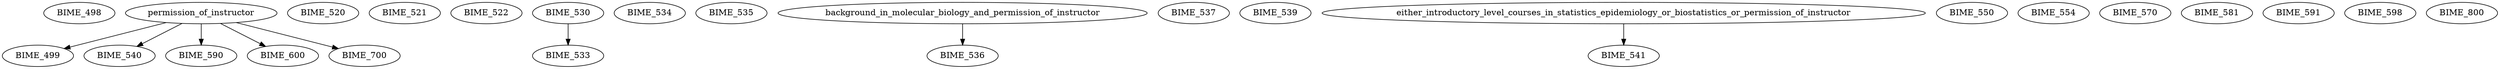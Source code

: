 digraph G {
    BIME_498;
    edge [color=black];
    permission_of_instructor -> BIME_499;
    BIME_520;
    BIME_521;
    BIME_522;
    BIME_530;
    edge [color=black];
    BIME_530 -> BIME_533;
    BIME_534;
    BIME_535;
    edge [color=black];
    background_in_molecular_biology_and_permission_of_instructor -> BIME_536;
    BIME_537;
    BIME_539;
    edge [color=black];
    permission_of_instructor -> BIME_540;
    edge [color=black];
    either_introductory_level_courses_in_statistics_epidemiology_or_biostatistics_or_permission_of_instructor -> BIME_541;
    BIME_550;
    BIME_554;
    BIME_570;
    BIME_581;
    edge [color=black];
    permission_of_instructor -> BIME_590;
    BIME_591;
    BIME_598;
    edge [color=black];
    permission_of_instructor -> BIME_600;
    edge [color=black];
    permission_of_instructor -> BIME_700;
    BIME_800;
}
